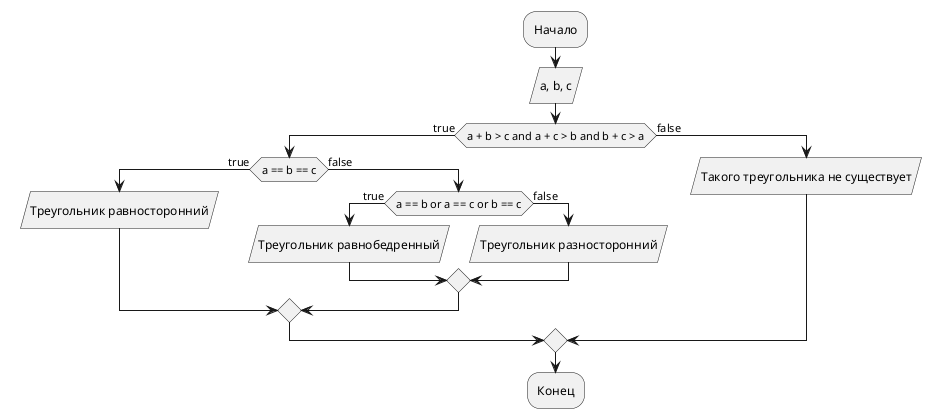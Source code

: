 @startuml
:Начало;
:a, b, c/
if (a + b > c and a + c > b and b + c > a) then (true)
  if (a == b == c) then (true)
    :Треугольник равносторонний/
  else (false)
    if (a == b or a == c or b == c) then (true)
      :Треугольник равнобедренный/
    else (false)
      :Треугольник разносторонний/
    endif
  endif
else (false)
  :Такого треугольника не существует/
endif
:Конец;
@enduml